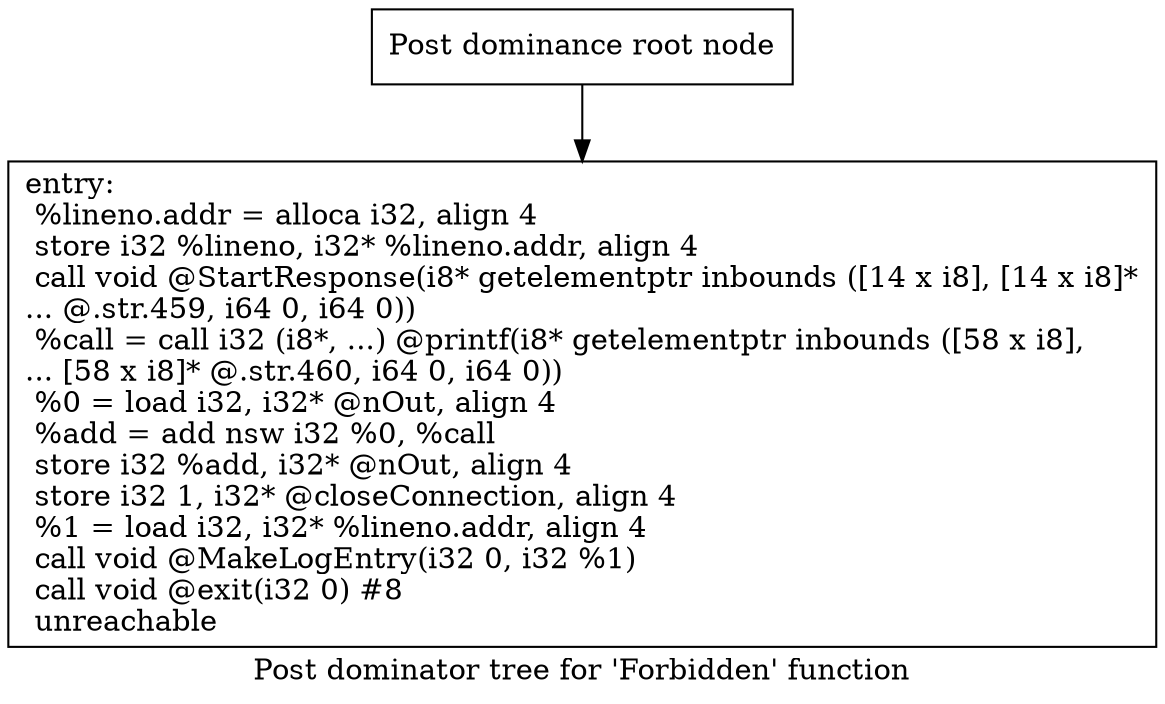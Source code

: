 digraph "Post dominator tree for 'Forbidden' function" {
	label="Post dominator tree for 'Forbidden' function";

	Node0x2312360 [shape=record,label="{Post dominance root node}"];
	Node0x2312360 -> Node0x22f6450;
	Node0x22f6450 [shape=record,label="{entry:\l  %lineno.addr = alloca i32, align 4\l  store i32 %lineno, i32* %lineno.addr, align 4\l  call void @StartResponse(i8* getelementptr inbounds ([14 x i8], [14 x i8]*\l... @.str.459, i64 0, i64 0))\l  %call = call i32 (i8*, ...) @printf(i8* getelementptr inbounds ([58 x i8],\l... [58 x i8]* @.str.460, i64 0, i64 0))\l  %0 = load i32, i32* @nOut, align 4\l  %add = add nsw i32 %0, %call\l  store i32 %add, i32* @nOut, align 4\l  store i32 1, i32* @closeConnection, align 4\l  %1 = load i32, i32* %lineno.addr, align 4\l  call void @MakeLogEntry(i32 0, i32 %1)\l  call void @exit(i32 0) #8\l  unreachable\l}"];
}
